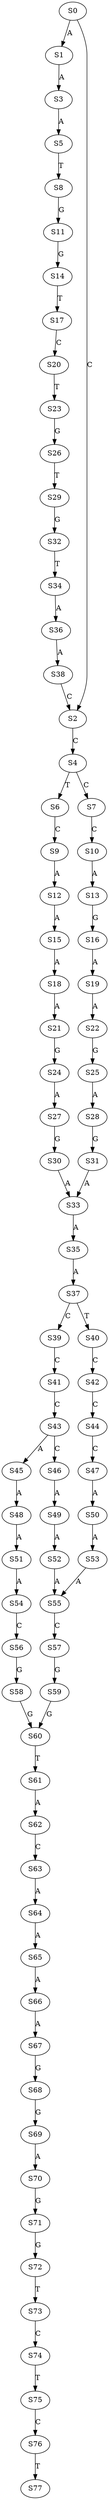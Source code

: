 strict digraph  {
	S0 -> S1 [ label = A ];
	S0 -> S2 [ label = C ];
	S1 -> S3 [ label = A ];
	S2 -> S4 [ label = C ];
	S3 -> S5 [ label = A ];
	S4 -> S6 [ label = T ];
	S4 -> S7 [ label = C ];
	S5 -> S8 [ label = T ];
	S6 -> S9 [ label = C ];
	S7 -> S10 [ label = C ];
	S8 -> S11 [ label = G ];
	S9 -> S12 [ label = A ];
	S10 -> S13 [ label = A ];
	S11 -> S14 [ label = G ];
	S12 -> S15 [ label = A ];
	S13 -> S16 [ label = G ];
	S14 -> S17 [ label = T ];
	S15 -> S18 [ label = A ];
	S16 -> S19 [ label = A ];
	S17 -> S20 [ label = C ];
	S18 -> S21 [ label = A ];
	S19 -> S22 [ label = A ];
	S20 -> S23 [ label = T ];
	S21 -> S24 [ label = G ];
	S22 -> S25 [ label = G ];
	S23 -> S26 [ label = G ];
	S24 -> S27 [ label = A ];
	S25 -> S28 [ label = A ];
	S26 -> S29 [ label = T ];
	S27 -> S30 [ label = G ];
	S28 -> S31 [ label = G ];
	S29 -> S32 [ label = G ];
	S30 -> S33 [ label = A ];
	S31 -> S33 [ label = A ];
	S32 -> S34 [ label = T ];
	S33 -> S35 [ label = A ];
	S34 -> S36 [ label = A ];
	S35 -> S37 [ label = A ];
	S36 -> S38 [ label = A ];
	S37 -> S39 [ label = C ];
	S37 -> S40 [ label = T ];
	S38 -> S2 [ label = C ];
	S39 -> S41 [ label = C ];
	S40 -> S42 [ label = C ];
	S41 -> S43 [ label = C ];
	S42 -> S44 [ label = C ];
	S43 -> S45 [ label = A ];
	S43 -> S46 [ label = C ];
	S44 -> S47 [ label = C ];
	S45 -> S48 [ label = A ];
	S46 -> S49 [ label = A ];
	S47 -> S50 [ label = A ];
	S48 -> S51 [ label = A ];
	S49 -> S52 [ label = A ];
	S50 -> S53 [ label = A ];
	S51 -> S54 [ label = A ];
	S52 -> S55 [ label = A ];
	S53 -> S55 [ label = A ];
	S54 -> S56 [ label = C ];
	S55 -> S57 [ label = C ];
	S56 -> S58 [ label = G ];
	S57 -> S59 [ label = G ];
	S58 -> S60 [ label = G ];
	S59 -> S60 [ label = G ];
	S60 -> S61 [ label = T ];
	S61 -> S62 [ label = A ];
	S62 -> S63 [ label = C ];
	S63 -> S64 [ label = A ];
	S64 -> S65 [ label = A ];
	S65 -> S66 [ label = A ];
	S66 -> S67 [ label = A ];
	S67 -> S68 [ label = G ];
	S68 -> S69 [ label = G ];
	S69 -> S70 [ label = A ];
	S70 -> S71 [ label = G ];
	S71 -> S72 [ label = G ];
	S72 -> S73 [ label = T ];
	S73 -> S74 [ label = C ];
	S74 -> S75 [ label = T ];
	S75 -> S76 [ label = C ];
	S76 -> S77 [ label = T ];
}
